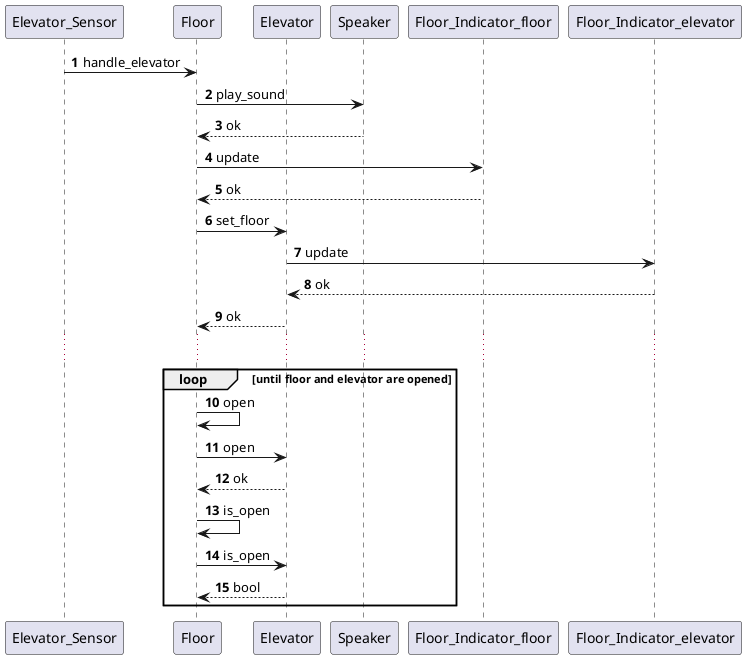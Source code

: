 @startuml
autonumber

participant Elevator_Sensor as ES
participant Floor as F
participant Elevator as E
participant Speaker as S
participant Floor_Indicator_floor as FIf
participant Floor_Indicator_elevator as FIe

ES		->		F:		handle_elevator
F		->		S:		play_sound
S		-->		F:		ok
F		->		FIf:	update
FIf		-->		F:		ok
F		->		E:		set_floor
E		->		FIe:	update
FIe		-->		E:		ok
E		-->		F:		ok
...
loop until floor and elevator are opened
F		->		F:		open
F		->		E:		open
E		-->		F:		ok
F		->		F:		is_open
F		->		E:		is_open
E		-->		F:		bool
end

@enduml
